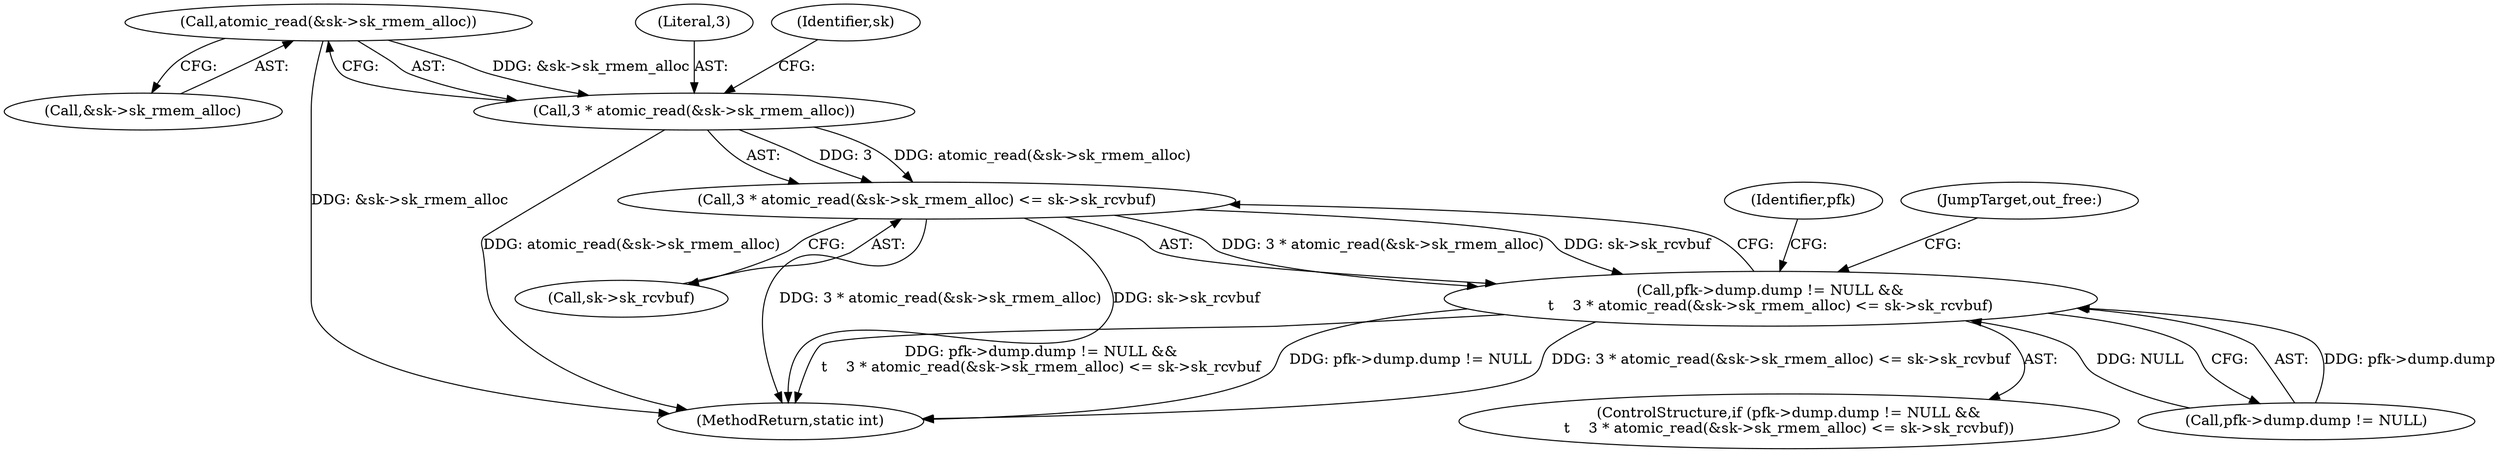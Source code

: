 digraph "0_linux_f3d3342602f8bcbf37d7c46641cb9bca7618eb1c_19@API" {
"1000210" [label="(Call,atomic_read(&sk->sk_rmem_alloc))"];
"1000208" [label="(Call,3 * atomic_read(&sk->sk_rmem_alloc))"];
"1000207" [label="(Call,3 * atomic_read(&sk->sk_rmem_alloc) <= sk->sk_rcvbuf)"];
"1000199" [label="(Call,pfk->dump.dump != NULL &&\n\t    3 * atomic_read(&sk->sk_rmem_alloc) <= sk->sk_rcvbuf)"];
"1000208" [label="(Call,3 * atomic_read(&sk->sk_rmem_alloc))"];
"1000199" [label="(Call,pfk->dump.dump != NULL &&\n\t    3 * atomic_read(&sk->sk_rmem_alloc) <= sk->sk_rcvbuf)"];
"1000219" [label="(Identifier,pfk)"];
"1000220" [label="(JumpTarget,out_free:)"];
"1000215" [label="(Call,sk->sk_rcvbuf)"];
"1000211" [label="(Call,&sk->sk_rmem_alloc)"];
"1000200" [label="(Call,pfk->dump.dump != NULL)"];
"1000198" [label="(ControlStructure,if (pfk->dump.dump != NULL &&\n\t    3 * atomic_read(&sk->sk_rmem_alloc) <= sk->sk_rcvbuf))"];
"1000209" [label="(Literal,3)"];
"1000207" [label="(Call,3 * atomic_read(&sk->sk_rmem_alloc) <= sk->sk_rcvbuf)"];
"1000210" [label="(Call,atomic_read(&sk->sk_rmem_alloc))"];
"1000227" [label="(MethodReturn,static int)"];
"1000216" [label="(Identifier,sk)"];
"1000210" -> "1000208"  [label="AST: "];
"1000210" -> "1000211"  [label="CFG: "];
"1000211" -> "1000210"  [label="AST: "];
"1000208" -> "1000210"  [label="CFG: "];
"1000210" -> "1000227"  [label="DDG: &sk->sk_rmem_alloc"];
"1000210" -> "1000208"  [label="DDG: &sk->sk_rmem_alloc"];
"1000208" -> "1000207"  [label="AST: "];
"1000209" -> "1000208"  [label="AST: "];
"1000216" -> "1000208"  [label="CFG: "];
"1000208" -> "1000227"  [label="DDG: atomic_read(&sk->sk_rmem_alloc)"];
"1000208" -> "1000207"  [label="DDG: 3"];
"1000208" -> "1000207"  [label="DDG: atomic_read(&sk->sk_rmem_alloc)"];
"1000207" -> "1000199"  [label="AST: "];
"1000207" -> "1000215"  [label="CFG: "];
"1000215" -> "1000207"  [label="AST: "];
"1000199" -> "1000207"  [label="CFG: "];
"1000207" -> "1000227"  [label="DDG: 3 * atomic_read(&sk->sk_rmem_alloc)"];
"1000207" -> "1000227"  [label="DDG: sk->sk_rcvbuf"];
"1000207" -> "1000199"  [label="DDG: 3 * atomic_read(&sk->sk_rmem_alloc)"];
"1000207" -> "1000199"  [label="DDG: sk->sk_rcvbuf"];
"1000199" -> "1000198"  [label="AST: "];
"1000199" -> "1000200"  [label="CFG: "];
"1000200" -> "1000199"  [label="AST: "];
"1000219" -> "1000199"  [label="CFG: "];
"1000220" -> "1000199"  [label="CFG: "];
"1000199" -> "1000227"  [label="DDG: pfk->dump.dump != NULL"];
"1000199" -> "1000227"  [label="DDG: 3 * atomic_read(&sk->sk_rmem_alloc) <= sk->sk_rcvbuf"];
"1000199" -> "1000227"  [label="DDG: pfk->dump.dump != NULL &&\n\t    3 * atomic_read(&sk->sk_rmem_alloc) <= sk->sk_rcvbuf"];
"1000200" -> "1000199"  [label="DDG: pfk->dump.dump"];
"1000200" -> "1000199"  [label="DDG: NULL"];
}
